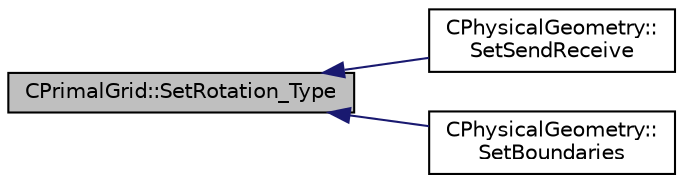 digraph "CPrimalGrid::SetRotation_Type"
{
  edge [fontname="Helvetica",fontsize="10",labelfontname="Helvetica",labelfontsize="10"];
  node [fontname="Helvetica",fontsize="10",shape=record];
  rankdir="LR";
  Node575 [label="CPrimalGrid::SetRotation_Type",height=0.2,width=0.4,color="black", fillcolor="grey75", style="filled", fontcolor="black"];
  Node575 -> Node576 [dir="back",color="midnightblue",fontsize="10",style="solid",fontname="Helvetica"];
  Node576 [label="CPhysicalGeometry::\lSetSendReceive",height=0.2,width=0.4,color="black", fillcolor="white", style="filled",URL="$class_c_physical_geometry.html#a3c1bbd5f039bb9cab24a42ecc8aefa46",tooltip="Set the send receive boundaries of the grid. "];
  Node575 -> Node577 [dir="back",color="midnightblue",fontsize="10",style="solid",fontname="Helvetica"];
  Node577 [label="CPhysicalGeometry::\lSetBoundaries",height=0.2,width=0.4,color="black", fillcolor="white", style="filled",URL="$class_c_physical_geometry.html#a1350e4d05928db566e3d14fa5dc2587a",tooltip="Set the send receive boundaries of the grid. "];
}
